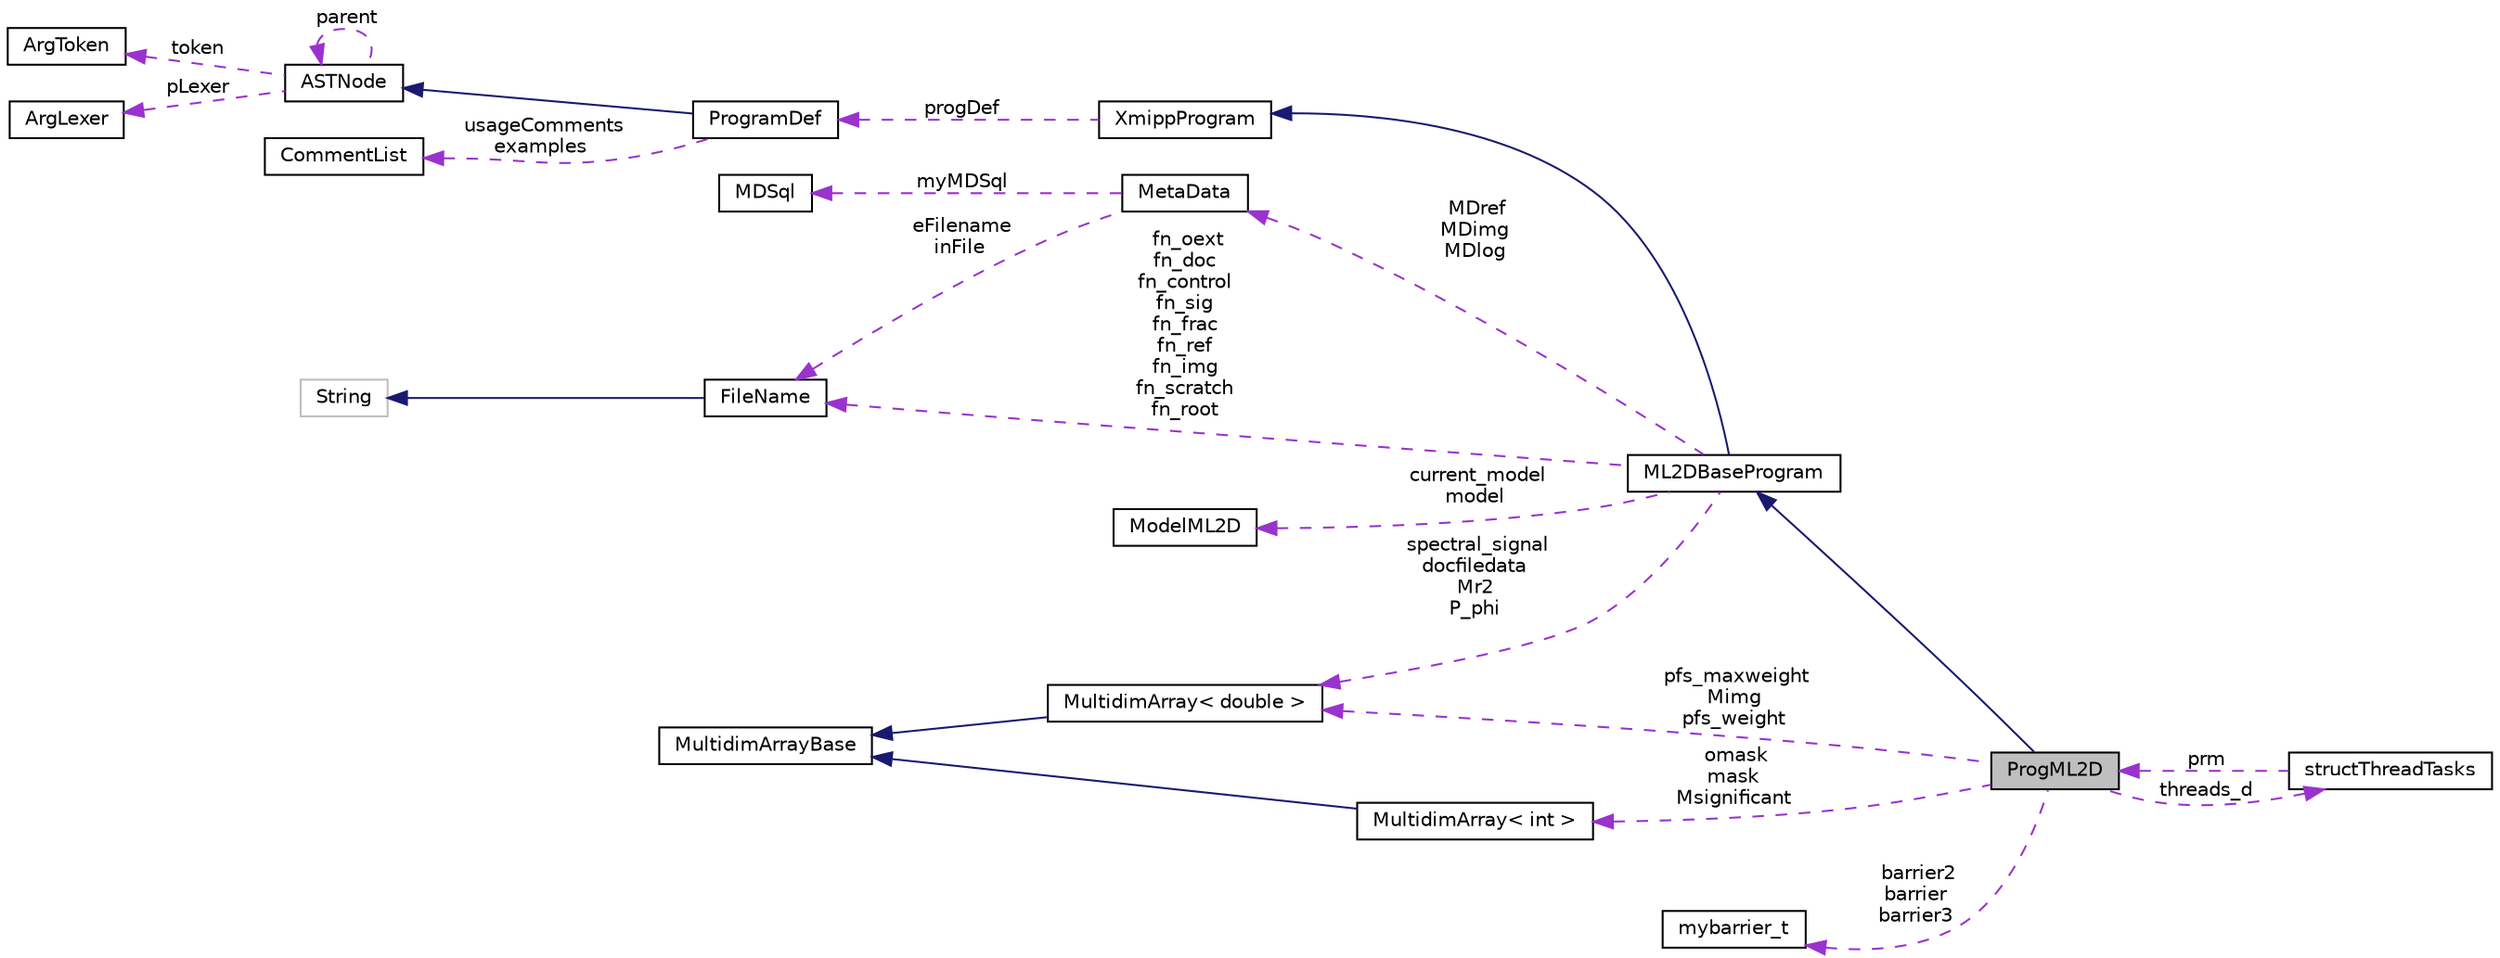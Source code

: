 digraph "ProgML2D"
{
  edge [fontname="Helvetica",fontsize="10",labelfontname="Helvetica",labelfontsize="10"];
  node [fontname="Helvetica",fontsize="10",shape=record];
  rankdir="LR";
  Node4 [label="ProgML2D",height=0.2,width=0.4,color="black", fillcolor="grey75", style="filled", fontcolor="black"];
  Node5 -> Node4 [dir="back",color="midnightblue",fontsize="10",style="solid",fontname="Helvetica"];
  Node5 [label="ML2DBaseProgram",height=0.2,width=0.4,color="black", fillcolor="white", style="filled",URL="$classML2DBaseProgram.html"];
  Node6 -> Node5 [dir="back",color="midnightblue",fontsize="10",style="solid",fontname="Helvetica"];
  Node6 [label="XmippProgram",height=0.2,width=0.4,color="black", fillcolor="white", style="filled",URL="$classXmippProgram.html"];
  Node7 -> Node6 [dir="back",color="darkorchid3",fontsize="10",style="dashed",label=" progDef" ,fontname="Helvetica"];
  Node7 [label="ProgramDef",height=0.2,width=0.4,color="black", fillcolor="white", style="filled",URL="$classProgramDef.html"];
  Node8 -> Node7 [dir="back",color="midnightblue",fontsize="10",style="solid",fontname="Helvetica"];
  Node8 [label="ASTNode",height=0.2,width=0.4,color="black", fillcolor="white", style="filled",URL="$classASTNode.html"];
  Node9 -> Node8 [dir="back",color="darkorchid3",fontsize="10",style="dashed",label=" token" ,fontname="Helvetica"];
  Node9 [label="ArgToken",height=0.2,width=0.4,color="black", fillcolor="white", style="filled",URL="$classArgToken.html"];
  Node10 -> Node8 [dir="back",color="darkorchid3",fontsize="10",style="dashed",label=" pLexer" ,fontname="Helvetica"];
  Node10 [label="ArgLexer",height=0.2,width=0.4,color="black", fillcolor="white", style="filled",URL="$classArgLexer.html"];
  Node8 -> Node8 [dir="back",color="darkorchid3",fontsize="10",style="dashed",label=" parent" ,fontname="Helvetica"];
  Node11 -> Node7 [dir="back",color="darkorchid3",fontsize="10",style="dashed",label=" usageComments\nexamples" ,fontname="Helvetica"];
  Node11 [label="CommentList",height=0.2,width=0.4,color="black", fillcolor="white", style="filled",URL="$classCommentList.html"];
  Node12 -> Node5 [dir="back",color="darkorchid3",fontsize="10",style="dashed",label=" MDref\nMDimg\nMDlog" ,fontname="Helvetica"];
  Node12 [label="MetaData",height=0.2,width=0.4,color="black", fillcolor="white", style="filled",URL="$classMetaData.html"];
  Node13 -> Node12 [dir="back",color="darkorchid3",fontsize="10",style="dashed",label=" myMDSql" ,fontname="Helvetica"];
  Node13 [label="MDSql",height=0.2,width=0.4,color="black", fillcolor="white", style="filled",URL="$classMDSql.html"];
  Node14 -> Node12 [dir="back",color="darkorchid3",fontsize="10",style="dashed",label=" eFilename\ninFile" ,fontname="Helvetica"];
  Node14 [label="FileName",height=0.2,width=0.4,color="black", fillcolor="white", style="filled",URL="$classFileName.html"];
  Node15 -> Node14 [dir="back",color="midnightblue",fontsize="10",style="solid",fontname="Helvetica"];
  Node15 [label="String",height=0.2,width=0.4,color="grey75", fillcolor="white", style="filled"];
  Node16 -> Node5 [dir="back",color="darkorchid3",fontsize="10",style="dashed",label=" current_model\nmodel" ,fontname="Helvetica"];
  Node16 [label="ModelML2D",height=0.2,width=0.4,color="black", fillcolor="white", style="filled",URL="$classModelML2D.html"];
  Node17 -> Node5 [dir="back",color="darkorchid3",fontsize="10",style="dashed",label=" spectral_signal\ndocfiledata\nMr2\nP_phi" ,fontname="Helvetica"];
  Node17 [label="MultidimArray\< double \>",height=0.2,width=0.4,color="black", fillcolor="white", style="filled",URL="$classMultidimArray.html"];
  Node18 -> Node17 [dir="back",color="midnightblue",fontsize="10",style="solid",fontname="Helvetica"];
  Node18 [label="MultidimArrayBase",height=0.2,width=0.4,color="black", fillcolor="white", style="filled",URL="$classMultidimArrayBase.html"];
  Node14 -> Node5 [dir="back",color="darkorchid3",fontsize="10",style="dashed",label=" fn_oext\nfn_doc\nfn_control\nfn_sig\nfn_frac\nfn_ref\nfn_img\nfn_scratch\nfn_root" ,fontname="Helvetica"];
  Node19 -> Node4 [dir="back",color="darkorchid3",fontsize="10",style="dashed",label=" barrier2\nbarrier\nbarrier3" ,fontname="Helvetica"];
  Node19 [label="mybarrier_t",height=0.2,width=0.4,color="black", fillcolor="white", style="filled",URL="$structmybarrier__t.html"];
  Node17 -> Node4 [dir="back",color="darkorchid3",fontsize="10",style="dashed",label=" pfs_maxweight\nMimg\npfs_weight" ,fontname="Helvetica"];
  Node20 -> Node4 [dir="back",color="darkorchid3",fontsize="10",style="dashed",label=" omask\nmask\nMsignificant" ,fontname="Helvetica"];
  Node20 [label="MultidimArray\< int \>",height=0.2,width=0.4,color="black", fillcolor="white", style="filled",URL="$classMultidimArray.html"];
  Node18 -> Node20 [dir="back",color="midnightblue",fontsize="10",style="solid",fontname="Helvetica"];
  Node21 -> Node4 [dir="back",color="darkorchid3",fontsize="10",style="dashed",label=" threads_d" ,fontname="Helvetica"];
  Node21 [label="structThreadTasks",height=0.2,width=0.4,color="black", fillcolor="white", style="filled",URL="$structstructThreadTasks.html"];
  Node4 -> Node21 [dir="back",color="darkorchid3",fontsize="10",style="dashed",label=" prm" ,fontname="Helvetica"];
}
